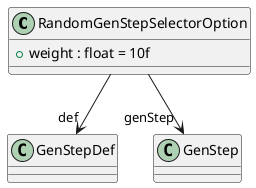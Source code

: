 @startuml
class RandomGenStepSelectorOption {
    + weight : float = 10f
}
RandomGenStepSelectorOption --> "def" GenStepDef
RandomGenStepSelectorOption --> "genStep" GenStep
@enduml

